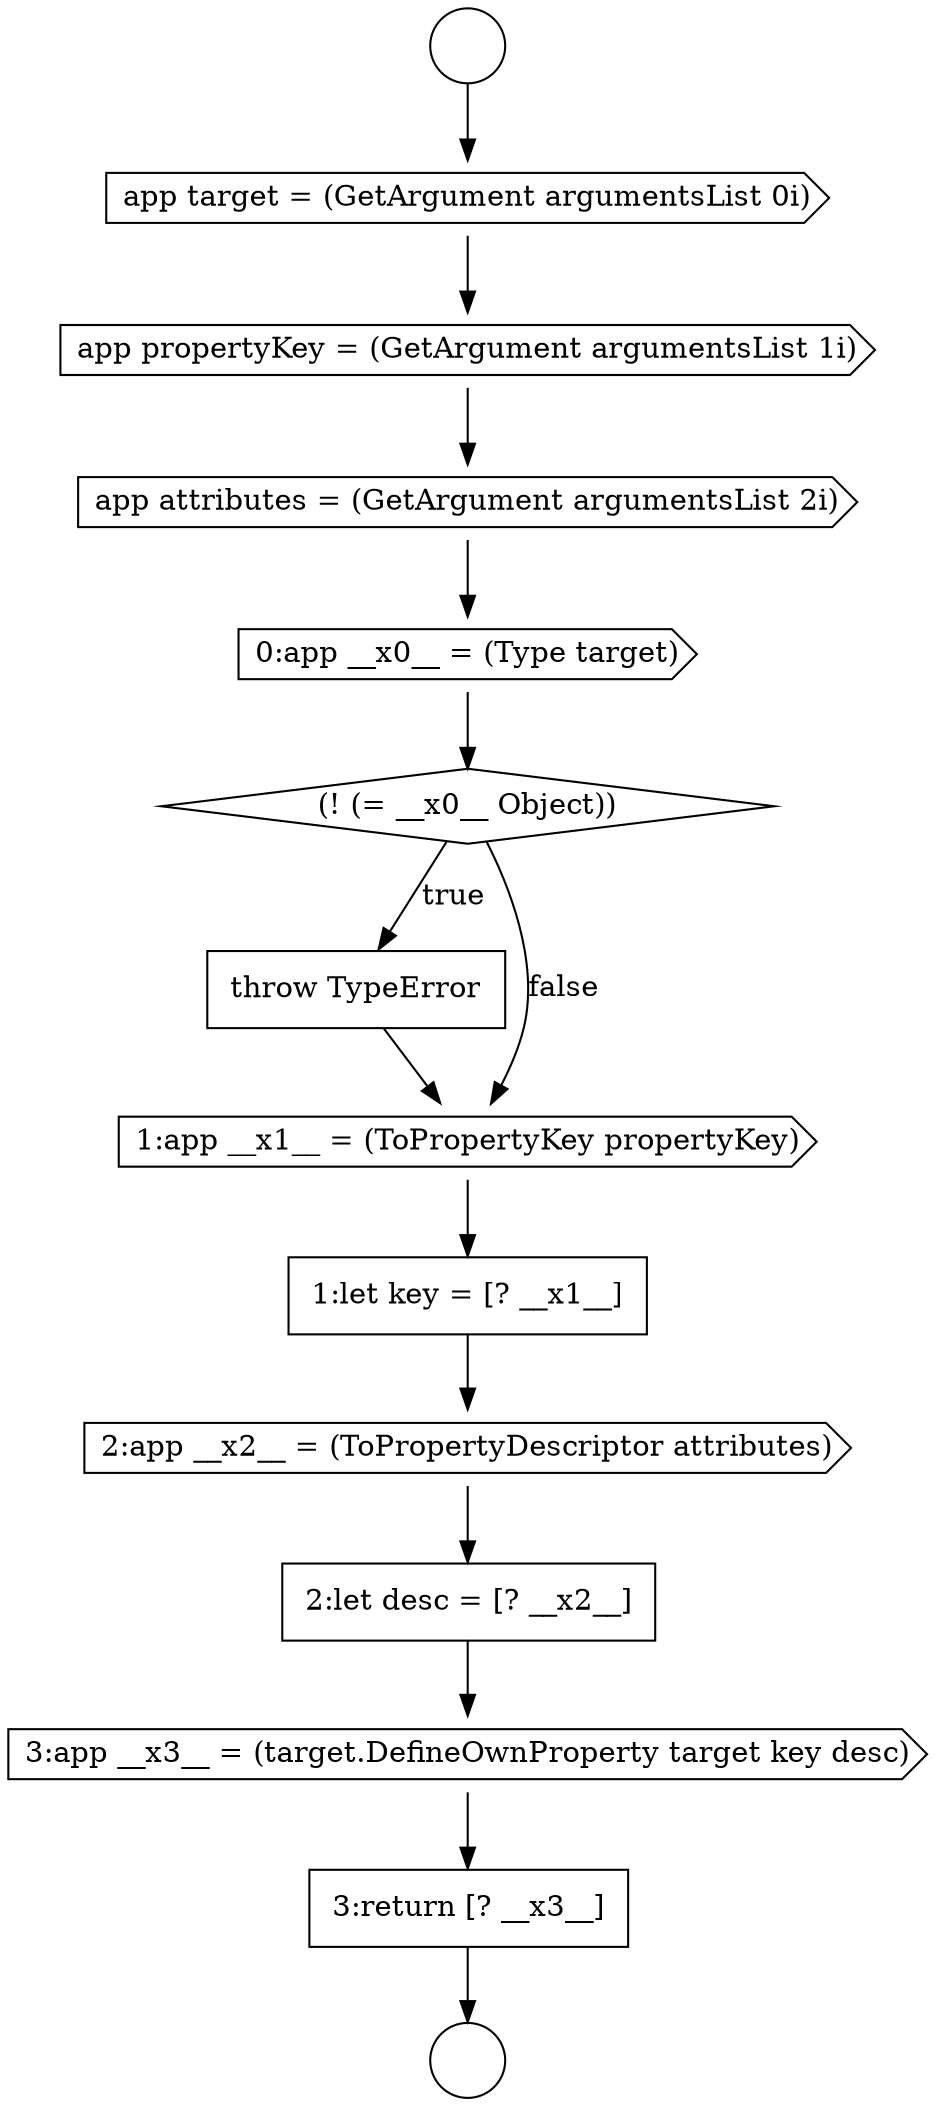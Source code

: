 digraph {
  node18610 [shape=cds, label=<<font color="black">3:app __x3__ = (target.DefineOwnProperty target key desc)</font>> color="black" fillcolor="white" style=filled]
  node18603 [shape=cds, label=<<font color="black">0:app __x0__ = (Type target)</font>> color="black" fillcolor="white" style=filled]
  node18601 [shape=cds, label=<<font color="black">app propertyKey = (GetArgument argumentsList 1i)</font>> color="black" fillcolor="white" style=filled]
  node18608 [shape=cds, label=<<font color="black">2:app __x2__ = (ToPropertyDescriptor attributes)</font>> color="black" fillcolor="white" style=filled]
  node18599 [shape=circle label=" " color="black" fillcolor="white" style=filled]
  node18602 [shape=cds, label=<<font color="black">app attributes = (GetArgument argumentsList 2i)</font>> color="black" fillcolor="white" style=filled]
  node18605 [shape=none, margin=0, label=<<font color="black">
    <table border="0" cellborder="1" cellspacing="0" cellpadding="10">
      <tr><td align="left">throw TypeError</td></tr>
    </table>
  </font>> color="black" fillcolor="white" style=filled]
  node18606 [shape=cds, label=<<font color="black">1:app __x1__ = (ToPropertyKey propertyKey)</font>> color="black" fillcolor="white" style=filled]
  node18604 [shape=diamond, label=<<font color="black">(! (= __x0__ Object))</font>> color="black" fillcolor="white" style=filled]
  node18607 [shape=none, margin=0, label=<<font color="black">
    <table border="0" cellborder="1" cellspacing="0" cellpadding="10">
      <tr><td align="left">1:let key = [? __x1__]</td></tr>
    </table>
  </font>> color="black" fillcolor="white" style=filled]
  node18609 [shape=none, margin=0, label=<<font color="black">
    <table border="0" cellborder="1" cellspacing="0" cellpadding="10">
      <tr><td align="left">2:let desc = [? __x2__]</td></tr>
    </table>
  </font>> color="black" fillcolor="white" style=filled]
  node18600 [shape=cds, label=<<font color="black">app target = (GetArgument argumentsList 0i)</font>> color="black" fillcolor="white" style=filled]
  node18611 [shape=none, margin=0, label=<<font color="black">
    <table border="0" cellborder="1" cellspacing="0" cellpadding="10">
      <tr><td align="left">3:return [? __x3__]</td></tr>
    </table>
  </font>> color="black" fillcolor="white" style=filled]
  node18598 [shape=circle label=" " color="black" fillcolor="white" style=filled]
  node18610 -> node18611 [ color="black"]
  node18611 -> node18599 [ color="black"]
  node18609 -> node18610 [ color="black"]
  node18602 -> node18603 [ color="black"]
  node18606 -> node18607 [ color="black"]
  node18604 -> node18605 [label=<<font color="black">true</font>> color="black"]
  node18604 -> node18606 [label=<<font color="black">false</font>> color="black"]
  node18601 -> node18602 [ color="black"]
  node18598 -> node18600 [ color="black"]
  node18607 -> node18608 [ color="black"]
  node18600 -> node18601 [ color="black"]
  node18603 -> node18604 [ color="black"]
  node18608 -> node18609 [ color="black"]
  node18605 -> node18606 [ color="black"]
}
